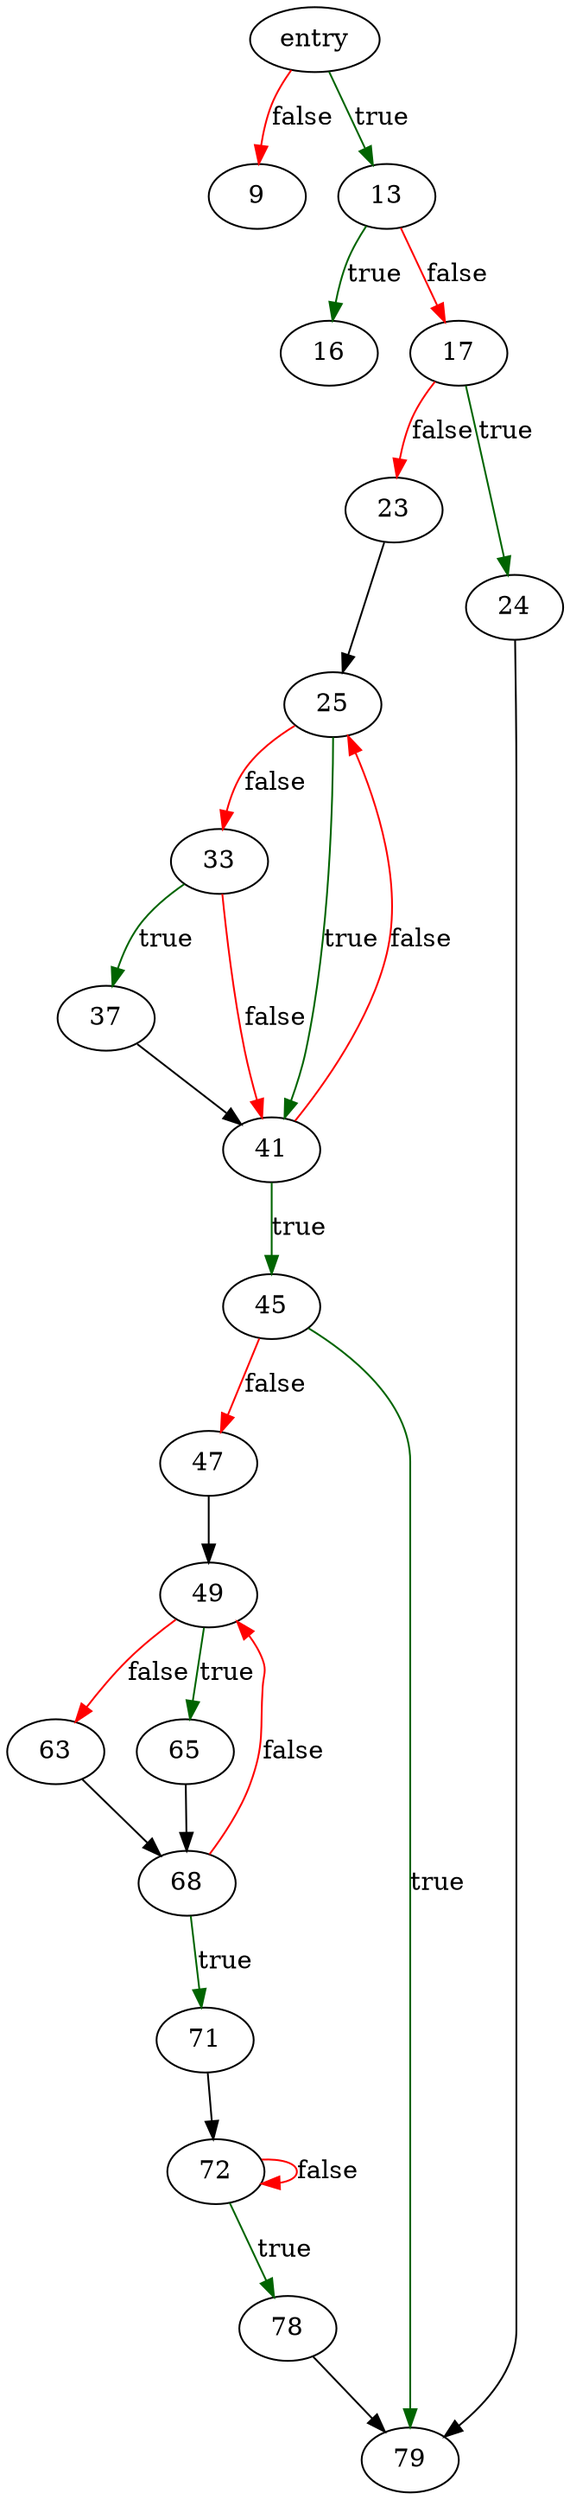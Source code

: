 digraph "users" {
	// Node definitions.
	2 [label=entry];
	9;
	13;
	16;
	17;
	23;
	24;
	25;
	33;
	37;
	41;
	45;
	47;
	49;
	63;
	65;
	68;
	71;
	72;
	78;
	79;

	// Edge definitions.
	2 -> 9 [
		color=red
		label=false
	];
	2 -> 13 [
		color=darkgreen
		label=true
	];
	13 -> 16 [
		color=darkgreen
		label=true
	];
	13 -> 17 [
		color=red
		label=false
	];
	17 -> 23 [
		color=red
		label=false
	];
	17 -> 24 [
		color=darkgreen
		label=true
	];
	23 -> 25;
	24 -> 79;
	25 -> 33 [
		color=red
		label=false
	];
	25 -> 41 [
		color=darkgreen
		label=true
	];
	33 -> 37 [
		color=darkgreen
		label=true
	];
	33 -> 41 [
		color=red
		label=false
	];
	37 -> 41;
	41 -> 25 [
		color=red
		label=false
	];
	41 -> 45 [
		color=darkgreen
		label=true
	];
	45 -> 47 [
		color=red
		label=false
	];
	45 -> 79 [
		color=darkgreen
		label=true
	];
	47 -> 49;
	49 -> 63 [
		color=red
		label=false
	];
	49 -> 65 [
		color=darkgreen
		label=true
	];
	63 -> 68;
	65 -> 68;
	68 -> 49 [
		color=red
		label=false
	];
	68 -> 71 [
		color=darkgreen
		label=true
	];
	71 -> 72;
	72 -> 72 [
		color=red
		label=false
	];
	72 -> 78 [
		color=darkgreen
		label=true
	];
	78 -> 79;
}